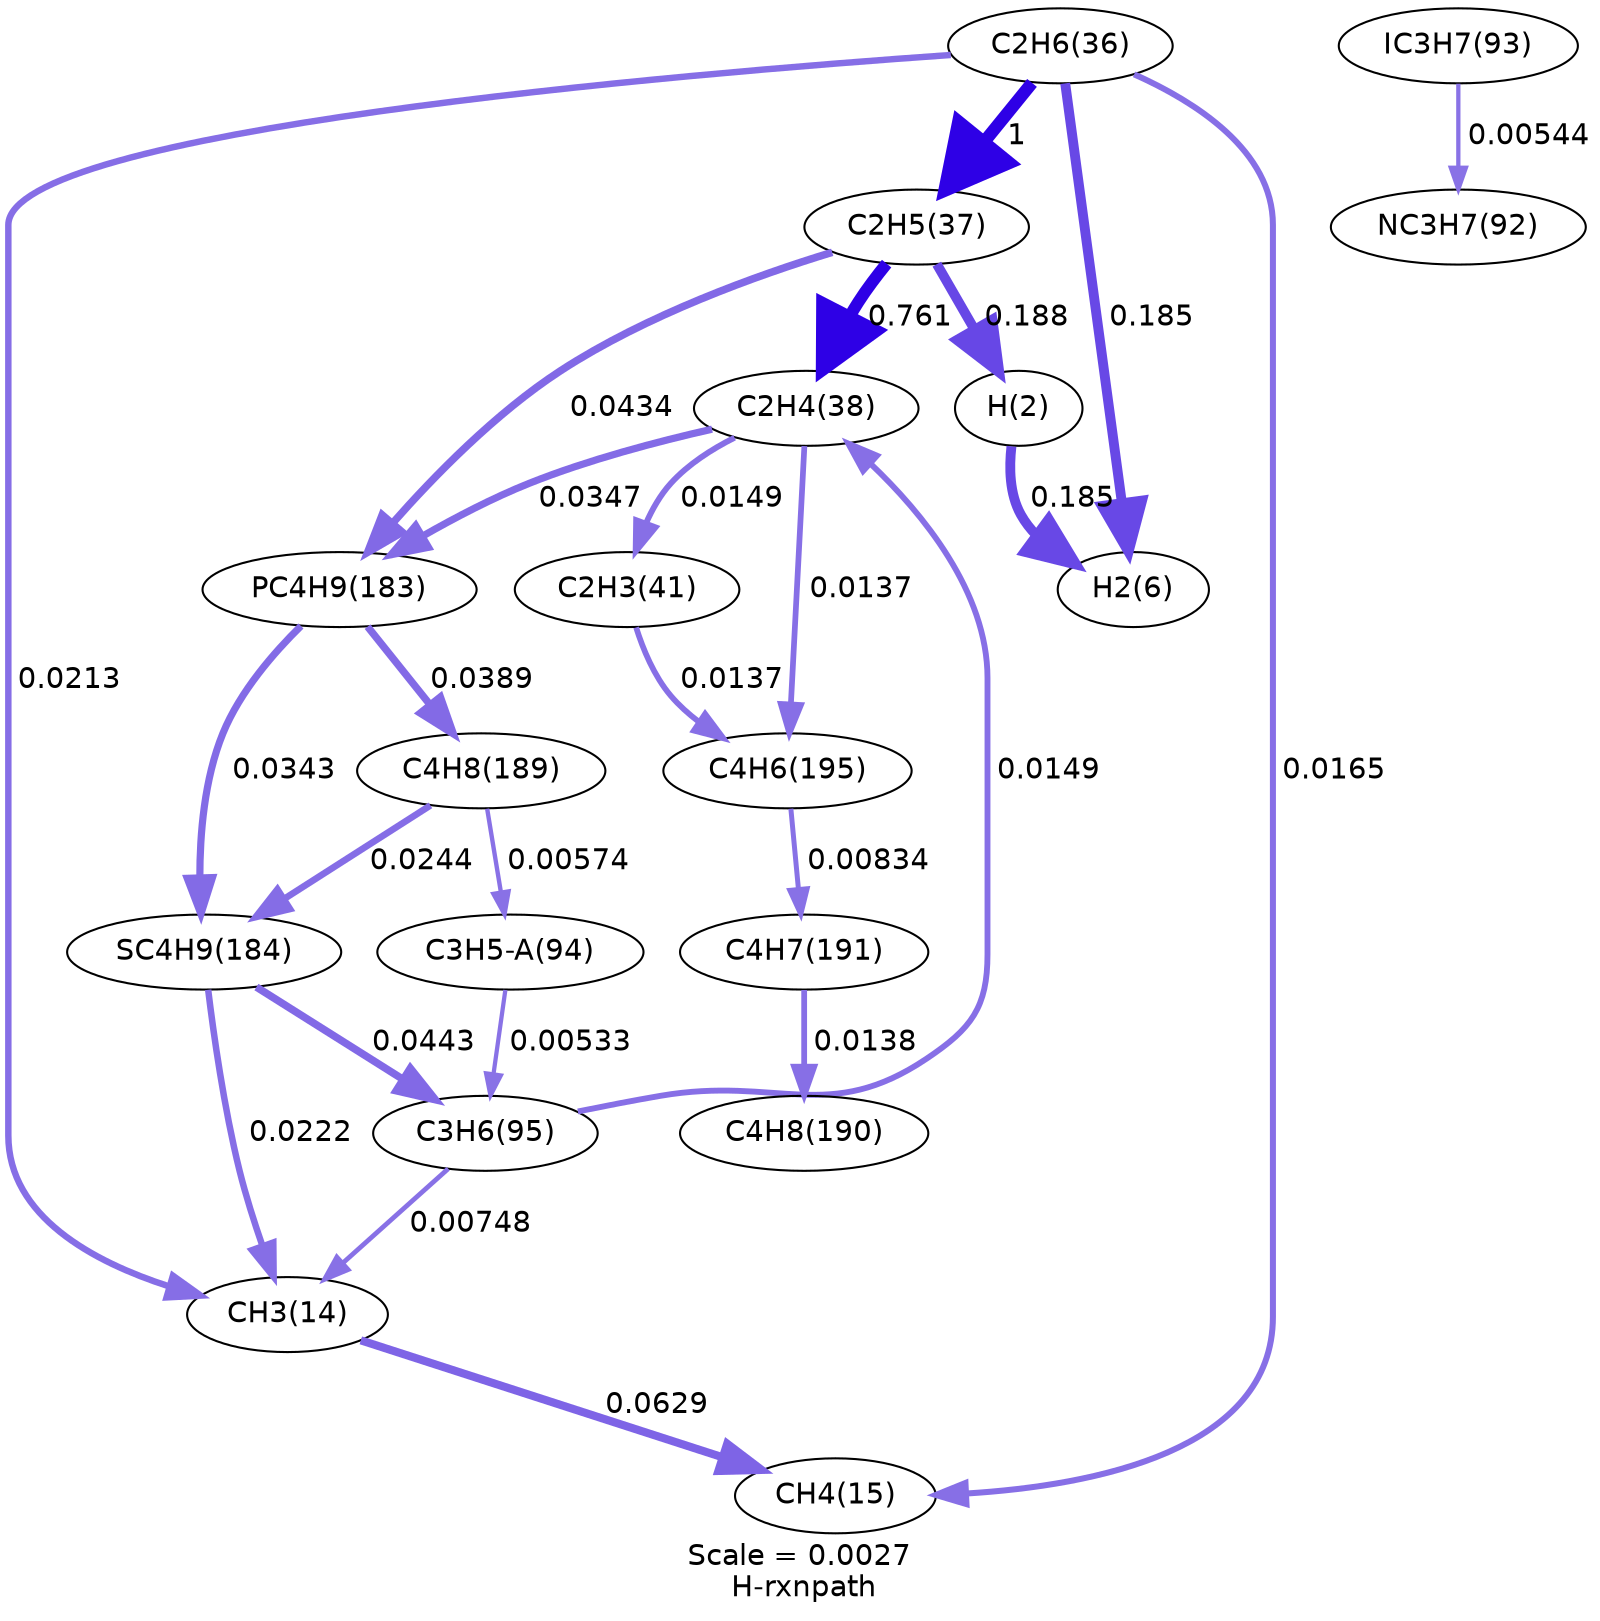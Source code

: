 digraph reaction_paths {
center=1;
s5 -> s6[fontname="Helvetica", penwidth=3.91, arrowsize=1.96, color="0.7, 0.563, 0.9"
, label=" 0.0629"];
s7 -> s5[fontname="Helvetica", penwidth=3.1, arrowsize=1.55, color="0.7, 0.521, 0.9"
, label=" 0.0213"];
s15 -> s5[fontname="Helvetica", penwidth=2.3, arrowsize=1.15, color="0.7, 0.507, 0.9"
, label=" 0.00748"];
s22 -> s5[fontname="Helvetica", penwidth=3.12, arrowsize=1.56, color="0.7, 0.522, 0.9"
, label=" 0.0222"];
s8 -> s9[fontname="Helvetica", penwidth=5.79, arrowsize=2.9, color="0.7, 1.26, 0.9"
, label=" 0.761"];
s7 -> s8[fontname="Helvetica", penwidth=6, arrowsize=3, color="0.7, 1.5, 0.9"
, label=" 1"];
s8 -> s3[fontname="Helvetica", penwidth=4.74, arrowsize=2.37, color="0.7, 0.688, 0.9"
, label=" 0.188"];
s8 -> s21[fontname="Helvetica", penwidth=3.63, arrowsize=1.82, color="0.7, 0.543, 0.9"
, label=" 0.0434"];
s7 -> s6[fontname="Helvetica", penwidth=2.9, arrowsize=1.45, color="0.7, 0.517, 0.9"
, label=" 0.0165"];
s13 -> s12[fontname="Helvetica", penwidth=2.06, arrowsize=1.03, color="0.7, 0.505, 0.9"
, label=" 0.00544"];
s15 -> s9[fontname="Helvetica", penwidth=2.82, arrowsize=1.41, color="0.7, 0.515, 0.9"
, label=" 0.0149"];
s9 -> s21[fontname="Helvetica", penwidth=3.46, arrowsize=1.73, color="0.7, 0.535, 0.9"
, label=" 0.0347"];
s9 -> s28[fontname="Helvetica", penwidth=2.76, arrowsize=1.38, color="0.7, 0.514, 0.9"
, label=" 0.0137"];
s9 -> s10[fontname="Helvetica", penwidth=2.83, arrowsize=1.41, color="0.7, 0.515, 0.9"
, label=" 0.0149"];
s7 -> s4[fontname="Helvetica", penwidth=4.73, arrowsize=2.36, color="0.7, 0.685, 0.9"
, label=" 0.185"];
s3 -> s4[fontname="Helvetica", penwidth=4.73, arrowsize=2.36, color="0.7, 0.685, 0.9"
, label=" 0.185"];
s14 -> s15[fontname="Helvetica", penwidth=2.05, arrowsize=1.02, color="0.7, 0.505, 0.9"
, label=" 0.00533"];
s22 -> s15[fontname="Helvetica", penwidth=3.65, arrowsize=1.82, color="0.7, 0.544, 0.9"
, label=" 0.0443"];
s23 -> s14[fontname="Helvetica", penwidth=2.1, arrowsize=1.05, color="0.7, 0.506, 0.9"
, label=" 0.00574"];
s21 -> s22[fontname="Helvetica", penwidth=3.45, arrowsize=1.73, color="0.7, 0.534, 0.9"
, label=" 0.0343"];
s21 -> s23[fontname="Helvetica", penwidth=3.55, arrowsize=1.77, color="0.7, 0.539, 0.9"
, label=" 0.0389"];
s23 -> s22[fontname="Helvetica", penwidth=3.2, arrowsize=1.6, color="0.7, 0.524, 0.9"
, label=" 0.0244"];
s28 -> s25[fontname="Helvetica", penwidth=2.39, arrowsize=1.19, color="0.7, 0.508, 0.9"
, label=" 0.00834"];
s25 -> s24[fontname="Helvetica", penwidth=2.77, arrowsize=1.38, color="0.7, 0.514, 0.9"
, label=" 0.0138"];
s10 -> s28[fontname="Helvetica", penwidth=2.76, arrowsize=1.38, color="0.7, 0.514, 0.9"
, label=" 0.0137"];
s3 [ fontname="Helvetica", label="H(2)"];
s4 [ fontname="Helvetica", label="H2(6)"];
s5 [ fontname="Helvetica", label="CH3(14)"];
s6 [ fontname="Helvetica", label="CH4(15)"];
s7 [ fontname="Helvetica", label="C2H6(36)"];
s8 [ fontname="Helvetica", label="C2H5(37)"];
s9 [ fontname="Helvetica", label="C2H4(38)"];
s10 [ fontname="Helvetica", label="C2H3(41)"];
s12 [ fontname="Helvetica", label="NC3H7(92)"];
s13 [ fontname="Helvetica", label="IC3H7(93)"];
s14 [ fontname="Helvetica", label="C3H5-A(94)"];
s15 [ fontname="Helvetica", label="C3H6(95)"];
s21 [ fontname="Helvetica", label="PC4H9(183)"];
s22 [ fontname="Helvetica", label="SC4H9(184)"];
s23 [ fontname="Helvetica", label="C4H8(189)"];
s24 [ fontname="Helvetica", label="C4H8(190)"];
s25 [ fontname="Helvetica", label="C4H7(191)"];
s28 [ fontname="Helvetica", label="C4H6(195)"];
 label = "Scale = 0.0027\l H-rxnpath";
 fontname = "Helvetica";
}
